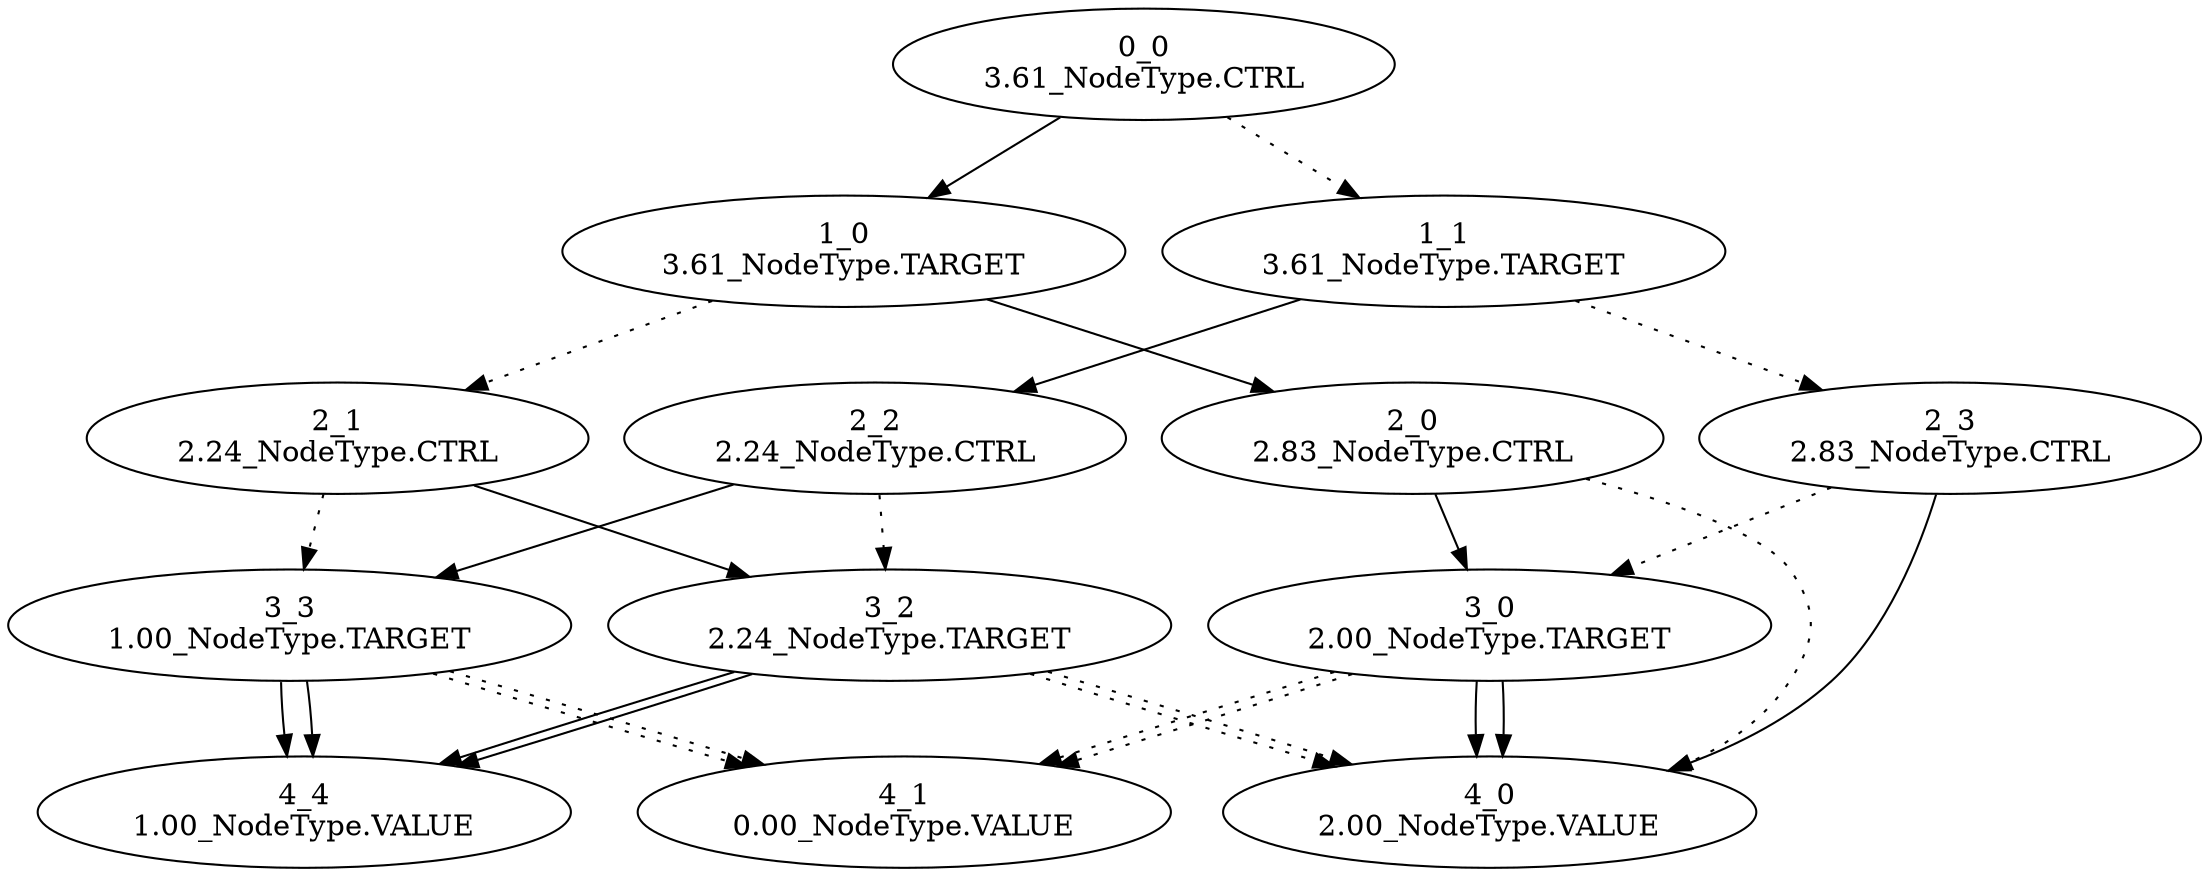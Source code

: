 digraph {
	"0_0
3.61_NodeType.CTRL"
	"1_0
3.61_NodeType.TARGET"
	"0_0
3.61_NodeType.CTRL" -> "1_0
3.61_NodeType.TARGET"
	"2_0
2.83_NodeType.CTRL"
	"1_0
3.61_NodeType.TARGET" -> "2_0
2.83_NodeType.CTRL"
	"3_0
2.00_NodeType.TARGET"
	"2_0
2.83_NodeType.CTRL" -> "3_0
2.00_NodeType.TARGET"
	"4_0
2.00_NodeType.VALUE"
	"3_0
2.00_NodeType.TARGET" -> "4_0
2.00_NodeType.VALUE"
	"4_1
0.00_NodeType.VALUE"
	"3_0
2.00_NodeType.TARGET" -> "4_1
0.00_NodeType.VALUE" [style=dotted]
	"4_0
2.00_NodeType.VALUE"
	"2_0
2.83_NodeType.CTRL" -> "4_0
2.00_NodeType.VALUE" [style=dotted]
	"2_1
2.24_NodeType.CTRL"
	"1_0
3.61_NodeType.TARGET" -> "2_1
2.24_NodeType.CTRL" [style=dotted]
	"3_2
2.24_NodeType.TARGET"
	"2_1
2.24_NodeType.CTRL" -> "3_2
2.24_NodeType.TARGET"
	"4_4
1.00_NodeType.VALUE"
	"3_2
2.24_NodeType.TARGET" -> "4_4
1.00_NodeType.VALUE"
	"4_0
2.00_NodeType.VALUE"
	"3_2
2.24_NodeType.TARGET" -> "4_0
2.00_NodeType.VALUE" [style=dotted]
	"3_3
1.00_NodeType.TARGET"
	"2_1
2.24_NodeType.CTRL" -> "3_3
1.00_NodeType.TARGET" [style=dotted]
	"4_4
1.00_NodeType.VALUE"
	"3_3
1.00_NodeType.TARGET" -> "4_4
1.00_NodeType.VALUE"
	"4_1
0.00_NodeType.VALUE"
	"3_3
1.00_NodeType.TARGET" -> "4_1
0.00_NodeType.VALUE" [style=dotted]
	"1_1
3.61_NodeType.TARGET"
	"0_0
3.61_NodeType.CTRL" -> "1_1
3.61_NodeType.TARGET" [style=dotted]
	"2_2
2.24_NodeType.CTRL"
	"1_1
3.61_NodeType.TARGET" -> "2_2
2.24_NodeType.CTRL"
	"3_3
1.00_NodeType.TARGET"
	"2_2
2.24_NodeType.CTRL" -> "3_3
1.00_NodeType.TARGET"
	"4_4
1.00_NodeType.VALUE"
	"3_3
1.00_NodeType.TARGET" -> "4_4
1.00_NodeType.VALUE"
	"4_1
0.00_NodeType.VALUE"
	"3_3
1.00_NodeType.TARGET" -> "4_1
0.00_NodeType.VALUE" [style=dotted]
	"3_2
2.24_NodeType.TARGET"
	"2_2
2.24_NodeType.CTRL" -> "3_2
2.24_NodeType.TARGET" [style=dotted]
	"4_4
1.00_NodeType.VALUE"
	"3_2
2.24_NodeType.TARGET" -> "4_4
1.00_NodeType.VALUE"
	"4_0
2.00_NodeType.VALUE"
	"3_2
2.24_NodeType.TARGET" -> "4_0
2.00_NodeType.VALUE" [style=dotted]
	"2_3
2.83_NodeType.CTRL"
	"1_1
3.61_NodeType.TARGET" -> "2_3
2.83_NodeType.CTRL" [style=dotted]
	"4_0
2.00_NodeType.VALUE"
	"2_3
2.83_NodeType.CTRL" -> "4_0
2.00_NodeType.VALUE"
	"3_0
2.00_NodeType.TARGET"
	"2_3
2.83_NodeType.CTRL" -> "3_0
2.00_NodeType.TARGET" [style=dotted]
	"4_0
2.00_NodeType.VALUE"
	"3_0
2.00_NodeType.TARGET" -> "4_0
2.00_NodeType.VALUE"
	"4_1
0.00_NodeType.VALUE"
	"3_0
2.00_NodeType.TARGET" -> "4_1
0.00_NodeType.VALUE" [style=dotted]
}
